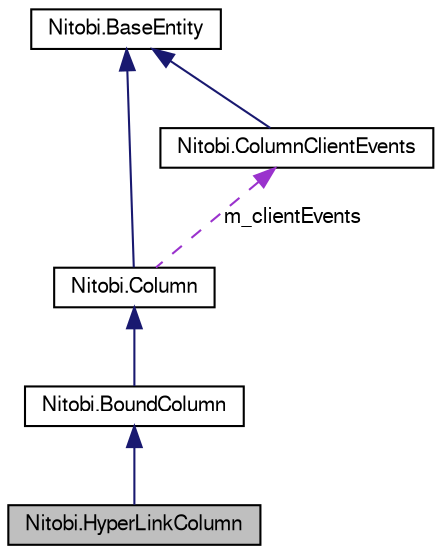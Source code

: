 digraph G
{
  bgcolor="transparent";
  edge [fontname="FreeSans",fontsize=10,labelfontname="FreeSans",labelfontsize=10];
  node [fontname="FreeSans",fontsize=10,shape=record];
  Node1 [label="Nitobi.HyperLinkColumn",height=0.2,width=0.4,color="black", fillcolor="grey75", style="filled" fontcolor="black"];
  Node2 -> Node1 [dir=back,color="midnightblue",fontsize=10,style="solid",fontname="FreeSans"];
  Node2 [label="Nitobi.BoundColumn",height=0.2,width=0.4,color="black",URL="$class_nitobi_1_1_bound_column.html"];
  Node3 -> Node2 [dir=back,color="midnightblue",fontsize=10,style="solid",fontname="FreeSans"];
  Node3 [label="Nitobi.Column",height=0.2,width=0.4,color="black",URL="$class_nitobi_1_1_column.html"];
  Node4 -> Node3 [dir=back,color="midnightblue",fontsize=10,style="solid",fontname="FreeSans"];
  Node4 [label="Nitobi.BaseEntity",height=0.2,width=0.4,color="black",URL="$class_nitobi_1_1_base_entity.html"];
  Node5 -> Node3 [dir=back,color="darkorchid3",fontsize=10,style="dashed",label="m_clientEvents",fontname="FreeSans"];
  Node5 [label="Nitobi.ColumnClientEvents",height=0.2,width=0.4,color="black",URL="$class_nitobi_1_1_column_client_events.html"];
  Node4 -> Node5 [dir=back,color="midnightblue",fontsize=10,style="solid",fontname="FreeSans"];
}
